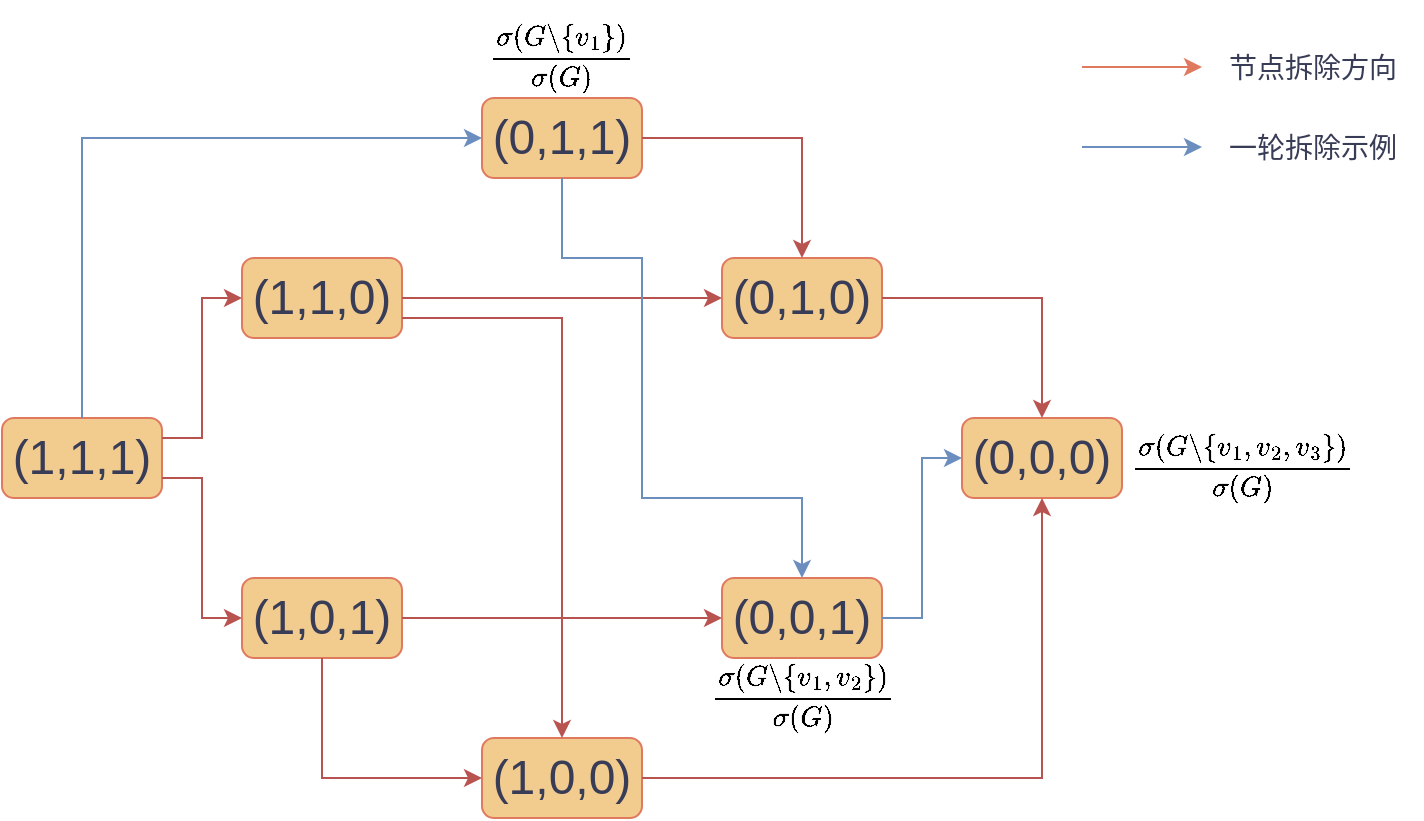 <mxfile version="21.6.8" type="device">
  <diagram name="Page-1" id="OM8HbU_3lVgDTXmEJBuc">
    <mxGraphModel dx="2044" dy="824" grid="1" gridSize="10" guides="1" tooltips="1" connect="1" arrows="1" fold="1" page="1" pageScale="1" pageWidth="850" pageHeight="1100" math="1" shadow="0">
      <root>
        <mxCell id="0" />
        <mxCell id="1" parent="0" />
        <mxCell id="Gq7kbqdKJ8vSt0Jsd_ic-34" value="" style="endArrow=classic;html=1;rounded=0;strokeColor=#E07A5F;fontColor=#393C56;fillColor=#F2CC8F;" parent="1" edge="1">
          <mxGeometry width="50" height="50" relative="1" as="geometry">
            <mxPoint x="-260" y="219.5" as="sourcePoint" />
            <mxPoint x="-200" y="219.5" as="targetPoint" />
          </mxGeometry>
        </mxCell>
        <mxCell id="Gq7kbqdKJ8vSt0Jsd_ic-36" value="&lt;font style=&quot;font-size: 14px;&quot;&gt;节点拆除方向&lt;/font&gt;" style="text;html=1;align=center;verticalAlign=middle;resizable=0;points=[];autosize=1;strokeColor=none;fillColor=none;fontColor=#393C56;" parent="1" vertex="1">
          <mxGeometry x="-200" y="205" width="110" height="30" as="geometry" />
        </mxCell>
        <mxCell id="Gq7kbqdKJ8vSt0Jsd_ic-39" value="&lt;div style=&quot;color: rgb(59, 59, 59); background-color: rgb(255, 255, 255); font-family: &amp;quot;cascadia code&amp;quot;, Menlo, Monaco, &amp;quot;Courier New&amp;quot;, monospace, Menlo, Monaco, &amp;quot;Courier New&amp;quot;, monospace; font-size: 15px; line-height: 23px;&quot;&gt;&lt;br&gt;&lt;/div&gt;" style="text;html=1;align=center;verticalAlign=middle;resizable=0;points=[];autosize=1;strokeColor=none;fillColor=none;fontColor=#393C56;" parent="1" vertex="1">
          <mxGeometry x="-200" y="235" width="20" height="40" as="geometry" />
        </mxCell>
        <mxCell id="PPsBpuw6LFoZPjxlbZUj-1" value="$$\frac{\sigma(G \backslash \{v_1, v_2, v_3\})}{\sigma(G)}$$" style="text;html=1;strokeColor=none;fillColor=none;align=center;verticalAlign=middle;whiteSpace=wrap;rounded=0;" parent="1" vertex="1">
          <mxGeometry x="-240" y="405" width="120" height="30" as="geometry" />
        </mxCell>
        <mxCell id="PPsBpuw6LFoZPjxlbZUj-2" value="$$\frac{\sigma(G \backslash \{v_1, v_2\})}{\sigma(G)}$$" style="text;html=1;strokeColor=none;fillColor=none;align=center;verticalAlign=middle;whiteSpace=wrap;rounded=0;" parent="1" vertex="1">
          <mxGeometry x="-437.5" y="515" width="75" height="40" as="geometry" />
        </mxCell>
        <mxCell id="iQCZnT7VJ7-S2rj4FLvg-2" value="" style="endArrow=classic;html=1;rounded=0;strokeColor=#6c8ebf;fontColor=#393C56;fillColor=#dae8fc;" parent="1" edge="1">
          <mxGeometry width="50" height="50" relative="1" as="geometry">
            <mxPoint x="-260" y="259.5" as="sourcePoint" />
            <mxPoint x="-200" y="259.5" as="targetPoint" />
          </mxGeometry>
        </mxCell>
        <mxCell id="iQCZnT7VJ7-S2rj4FLvg-3" value="&lt;font style=&quot;font-size: 14px;&quot;&gt;一轮拆除示例&lt;/font&gt;" style="text;html=1;align=center;verticalAlign=middle;resizable=0;points=[];autosize=1;strokeColor=none;fillColor=none;fontColor=#393C56;" parent="1" vertex="1">
          <mxGeometry x="-200" y="245" width="110" height="30" as="geometry" />
        </mxCell>
        <mxCell id="oEVggR8wbCnWafXuwIs6-1" value="&lt;span style=&quot;font-size: 24px;&quot;&gt;(1,1,1)&lt;/span&gt;" style="rounded=1;whiteSpace=wrap;html=1;labelBackgroundColor=none;fillColor=#F2CC8F;strokeColor=#E07A5F;fontColor=#393C56;" vertex="1" parent="1">
          <mxGeometry x="-800" y="395" width="80" height="40" as="geometry" />
        </mxCell>
        <mxCell id="oEVggR8wbCnWafXuwIs6-2" value="&lt;span style=&quot;font-size: 24px;&quot;&gt;(1,1,0)&lt;/span&gt;" style="rounded=1;whiteSpace=wrap;html=1;labelBackgroundColor=none;fillColor=#F2CC8F;strokeColor=#E07A5F;fontColor=#393C56;" vertex="1" parent="1">
          <mxGeometry x="-680" y="315" width="80" height="40" as="geometry" />
        </mxCell>
        <mxCell id="oEVggR8wbCnWafXuwIs6-3" value="&lt;span style=&quot;font-size: 24px;&quot;&gt;(1,0,1)&lt;/span&gt;" style="rounded=1;whiteSpace=wrap;html=1;labelBackgroundColor=none;fillColor=#F2CC8F;strokeColor=#E07A5F;fontColor=#393C56;" vertex="1" parent="1">
          <mxGeometry x="-680" y="475" width="80" height="40" as="geometry" />
        </mxCell>
        <mxCell id="oEVggR8wbCnWafXuwIs6-4" value="&lt;span style=&quot;font-size: 24px;&quot;&gt;(0,1,1)&lt;/span&gt;" style="rounded=1;whiteSpace=wrap;html=1;labelBackgroundColor=none;fillColor=#F2CC8F;strokeColor=#E07A5F;fontColor=#393C56;" vertex="1" parent="1">
          <mxGeometry x="-560" y="235" width="80" height="40" as="geometry" />
        </mxCell>
        <mxCell id="oEVggR8wbCnWafXuwIs6-5" value="&lt;span style=&quot;font-size: 24px;&quot;&gt;(0,1,0)&lt;/span&gt;" style="rounded=1;whiteSpace=wrap;html=1;labelBackgroundColor=none;fillColor=#F2CC8F;strokeColor=#E07A5F;fontColor=#393C56;" vertex="1" parent="1">
          <mxGeometry x="-440" y="315" width="80" height="40" as="geometry" />
        </mxCell>
        <mxCell id="oEVggR8wbCnWafXuwIs6-6" value="&lt;span style=&quot;font-size: 24px;&quot;&gt;(1,0,0)&lt;/span&gt;" style="rounded=1;whiteSpace=wrap;html=1;labelBackgroundColor=none;fillColor=#F2CC8F;strokeColor=#E07A5F;fontColor=#393C56;" vertex="1" parent="1">
          <mxGeometry x="-560" y="555" width="80" height="40" as="geometry" />
        </mxCell>
        <mxCell id="oEVggR8wbCnWafXuwIs6-7" value="&lt;span style=&quot;font-size: 24px;&quot;&gt;(0,0,1)&lt;/span&gt;" style="rounded=1;whiteSpace=wrap;html=1;labelBackgroundColor=none;fillColor=#F2CC8F;strokeColor=#E07A5F;fontColor=#393C56;" vertex="1" parent="1">
          <mxGeometry x="-440" y="475" width="80" height="40" as="geometry" />
        </mxCell>
        <mxCell id="oEVggR8wbCnWafXuwIs6-8" value="&lt;span style=&quot;font-size: 24px;&quot;&gt;(0,0,0)&lt;/span&gt;" style="rounded=1;whiteSpace=wrap;html=1;labelBackgroundColor=none;fillColor=#F2CC8F;strokeColor=#E07A5F;fontColor=#393C56;" vertex="1" parent="1">
          <mxGeometry x="-320" y="395" width="80" height="40" as="geometry" />
        </mxCell>
        <mxCell id="oEVggR8wbCnWafXuwIs6-9" value="" style="endArrow=classic;html=1;rounded=0;exitX=1;exitY=0.5;exitDx=0;exitDy=0;entryX=0;entryY=0.5;entryDx=0;entryDy=0;fillColor=#f8cecc;strokeColor=#b85450;" edge="1" parent="1" source="oEVggR8wbCnWafXuwIs6-2" target="oEVggR8wbCnWafXuwIs6-5">
          <mxGeometry width="50" height="50" relative="1" as="geometry">
            <mxPoint x="-500" y="205" as="sourcePoint" />
            <mxPoint x="-450" y="155" as="targetPoint" />
          </mxGeometry>
        </mxCell>
        <mxCell id="oEVggR8wbCnWafXuwIs6-10" value="" style="endArrow=classic;html=1;rounded=0;exitX=1;exitY=0.75;exitDx=0;exitDy=0;entryX=0.5;entryY=0;entryDx=0;entryDy=0;fillColor=#f8cecc;strokeColor=#b85450;" edge="1" parent="1" source="oEVggR8wbCnWafXuwIs6-2" target="oEVggR8wbCnWafXuwIs6-6">
          <mxGeometry width="50" height="50" relative="1" as="geometry">
            <mxPoint x="-500" y="65" as="sourcePoint" />
            <mxPoint x="-450" y="15" as="targetPoint" />
            <Array as="points">
              <mxPoint x="-520" y="345" />
            </Array>
          </mxGeometry>
        </mxCell>
        <mxCell id="oEVggR8wbCnWafXuwIs6-11" value="" style="endArrow=classic;html=1;rounded=0;exitX=0.5;exitY=1;exitDx=0;exitDy=0;entryX=0.5;entryY=0;entryDx=0;entryDy=0;fillColor=#dae8fc;strokeColor=#6c8ebf;" edge="1" parent="1" source="oEVggR8wbCnWafXuwIs6-4" target="oEVggR8wbCnWafXuwIs6-7">
          <mxGeometry width="50" height="50" relative="1" as="geometry">
            <mxPoint x="-430" y="205" as="sourcePoint" />
            <mxPoint x="-400" y="435" as="targetPoint" />
            <Array as="points">
              <mxPoint x="-520" y="315" />
              <mxPoint x="-480" y="315" />
              <mxPoint x="-480" y="435" />
              <mxPoint x="-400" y="435" />
            </Array>
          </mxGeometry>
        </mxCell>
        <mxCell id="oEVggR8wbCnWafXuwIs6-12" value="" style="endArrow=classic;html=1;rounded=0;exitX=1;exitY=0.5;exitDx=0;exitDy=0;entryX=0.5;entryY=0;entryDx=0;entryDy=0;fillColor=#f8cecc;strokeColor=#b85450;" edge="1" parent="1" source="oEVggR8wbCnWafXuwIs6-4" target="oEVggR8wbCnWafXuwIs6-5">
          <mxGeometry width="50" height="50" relative="1" as="geometry">
            <mxPoint x="-500" y="105" as="sourcePoint" />
            <mxPoint x="-450" y="55" as="targetPoint" />
            <Array as="points">
              <mxPoint x="-400" y="255" />
            </Array>
          </mxGeometry>
        </mxCell>
        <mxCell id="oEVggR8wbCnWafXuwIs6-13" value="" style="endArrow=classic;html=1;rounded=0;exitX=1;exitY=0.5;exitDx=0;exitDy=0;entryX=0.5;entryY=0;entryDx=0;entryDy=0;fillColor=#f8cecc;strokeColor=#b85450;" edge="1" parent="1" source="oEVggR8wbCnWafXuwIs6-5" target="oEVggR8wbCnWafXuwIs6-8">
          <mxGeometry width="50" height="50" relative="1" as="geometry">
            <mxPoint x="-500" y="215" as="sourcePoint" />
            <mxPoint x="-450" y="165" as="targetPoint" />
            <Array as="points">
              <mxPoint x="-280" y="335" />
            </Array>
          </mxGeometry>
        </mxCell>
        <mxCell id="oEVggR8wbCnWafXuwIs6-14" value="" style="endArrow=classic;html=1;rounded=0;exitX=1;exitY=0.5;exitDx=0;exitDy=0;entryX=0.5;entryY=1;entryDx=0;entryDy=0;fillColor=#f8cecc;strokeColor=#b85450;" edge="1" parent="1" source="oEVggR8wbCnWafXuwIs6-6" target="oEVggR8wbCnWafXuwIs6-8">
          <mxGeometry width="50" height="50" relative="1" as="geometry">
            <mxPoint x="-470" y="575" as="sourcePoint" />
            <mxPoint x="-450" y="305" as="targetPoint" />
            <Array as="points">
              <mxPoint x="-280" y="575" />
            </Array>
          </mxGeometry>
        </mxCell>
        <mxCell id="oEVggR8wbCnWafXuwIs6-15" value="" style="endArrow=classic;html=1;rounded=0;exitX=1;exitY=0.5;exitDx=0;exitDy=0;entryX=0;entryY=0.5;entryDx=0;entryDy=0;fillColor=#dae8fc;strokeColor=#6c8ebf;" edge="1" parent="1" source="oEVggR8wbCnWafXuwIs6-7" target="oEVggR8wbCnWafXuwIs6-8">
          <mxGeometry width="50" height="50" relative="1" as="geometry">
            <mxPoint x="-500" y="305" as="sourcePoint" />
            <mxPoint x="-450" y="255" as="targetPoint" />
            <Array as="points">
              <mxPoint x="-340" y="495" />
              <mxPoint x="-340" y="415" />
            </Array>
          </mxGeometry>
        </mxCell>
        <mxCell id="oEVggR8wbCnWafXuwIs6-16" value="" style="endArrow=classic;html=1;rounded=0;exitX=1;exitY=0.25;exitDx=0;exitDy=0;entryX=0;entryY=0.5;entryDx=0;entryDy=0;fillColor=#f8cecc;strokeColor=#b85450;" edge="1" parent="1" source="oEVggR8wbCnWafXuwIs6-1" target="oEVggR8wbCnWafXuwIs6-2">
          <mxGeometry width="50" height="50" relative="1" as="geometry">
            <mxPoint x="-500" y="215" as="sourcePoint" />
            <mxPoint x="-450" y="165" as="targetPoint" />
            <Array as="points">
              <mxPoint x="-700" y="405" />
              <mxPoint x="-700" y="335" />
            </Array>
          </mxGeometry>
        </mxCell>
        <mxCell id="oEVggR8wbCnWafXuwIs6-17" value="" style="endArrow=classic;html=1;rounded=0;exitX=1;exitY=0.75;exitDx=0;exitDy=0;entryX=0;entryY=0.5;entryDx=0;entryDy=0;fillColor=#f8cecc;strokeColor=#b85450;" edge="1" parent="1" source="oEVggR8wbCnWafXuwIs6-1" target="oEVggR8wbCnWafXuwIs6-3">
          <mxGeometry width="50" height="50" relative="1" as="geometry">
            <mxPoint x="-500" y="85" as="sourcePoint" />
            <mxPoint x="-590" y="435" as="targetPoint" />
            <Array as="points">
              <mxPoint x="-700" y="425" />
              <mxPoint x="-700" y="495" />
            </Array>
          </mxGeometry>
        </mxCell>
        <mxCell id="oEVggR8wbCnWafXuwIs6-18" value="" style="endArrow=classic;html=1;rounded=0;exitX=1;exitY=0.5;exitDx=0;exitDy=0;entryX=0;entryY=0.5;entryDx=0;entryDy=0;fillColor=#f8cecc;strokeColor=#b85450;" edge="1" parent="1" source="oEVggR8wbCnWafXuwIs6-3" target="oEVggR8wbCnWafXuwIs6-7">
          <mxGeometry width="50" height="50" relative="1" as="geometry">
            <mxPoint x="-500" y="375" as="sourcePoint" />
            <mxPoint x="-450" y="325" as="targetPoint" />
          </mxGeometry>
        </mxCell>
        <mxCell id="oEVggR8wbCnWafXuwIs6-19" value="" style="endArrow=classic;html=1;rounded=0;exitX=0.5;exitY=0;exitDx=0;exitDy=0;entryX=0;entryY=0.5;entryDx=0;entryDy=0;fillColor=#dae8fc;strokeColor=#6c8ebf;" edge="1" parent="1" source="oEVggR8wbCnWafXuwIs6-1" target="oEVggR8wbCnWafXuwIs6-4">
          <mxGeometry width="50" height="50" relative="1" as="geometry">
            <mxPoint x="-500" y="295" as="sourcePoint" />
            <mxPoint x="-450" y="245" as="targetPoint" />
            <Array as="points">
              <mxPoint x="-760" y="255" />
            </Array>
          </mxGeometry>
        </mxCell>
        <mxCell id="oEVggR8wbCnWafXuwIs6-20" value="" style="endArrow=classic;html=1;rounded=0;exitX=0.5;exitY=1;exitDx=0;exitDy=0;entryX=0;entryY=0.5;entryDx=0;entryDy=0;fillColor=#f8cecc;strokeColor=#b85450;" edge="1" parent="1" source="oEVggR8wbCnWafXuwIs6-3" target="oEVggR8wbCnWafXuwIs6-6">
          <mxGeometry width="50" height="50" relative="1" as="geometry">
            <mxPoint x="-500" y="285" as="sourcePoint" />
            <mxPoint x="-450" y="235" as="targetPoint" />
            <Array as="points">
              <mxPoint x="-640" y="575" />
            </Array>
          </mxGeometry>
        </mxCell>
        <mxCell id="oEVggR8wbCnWafXuwIs6-21" value="$$\frac{\sigma(G \backslash \{v_1\})}{\sigma(G)}$$" style="text;html=1;strokeColor=none;fillColor=none;align=center;verticalAlign=middle;whiteSpace=wrap;rounded=0;" vertex="1" parent="1">
          <mxGeometry x="-560" y="195" width="80" height="40" as="geometry" />
        </mxCell>
      </root>
    </mxGraphModel>
  </diagram>
</mxfile>
